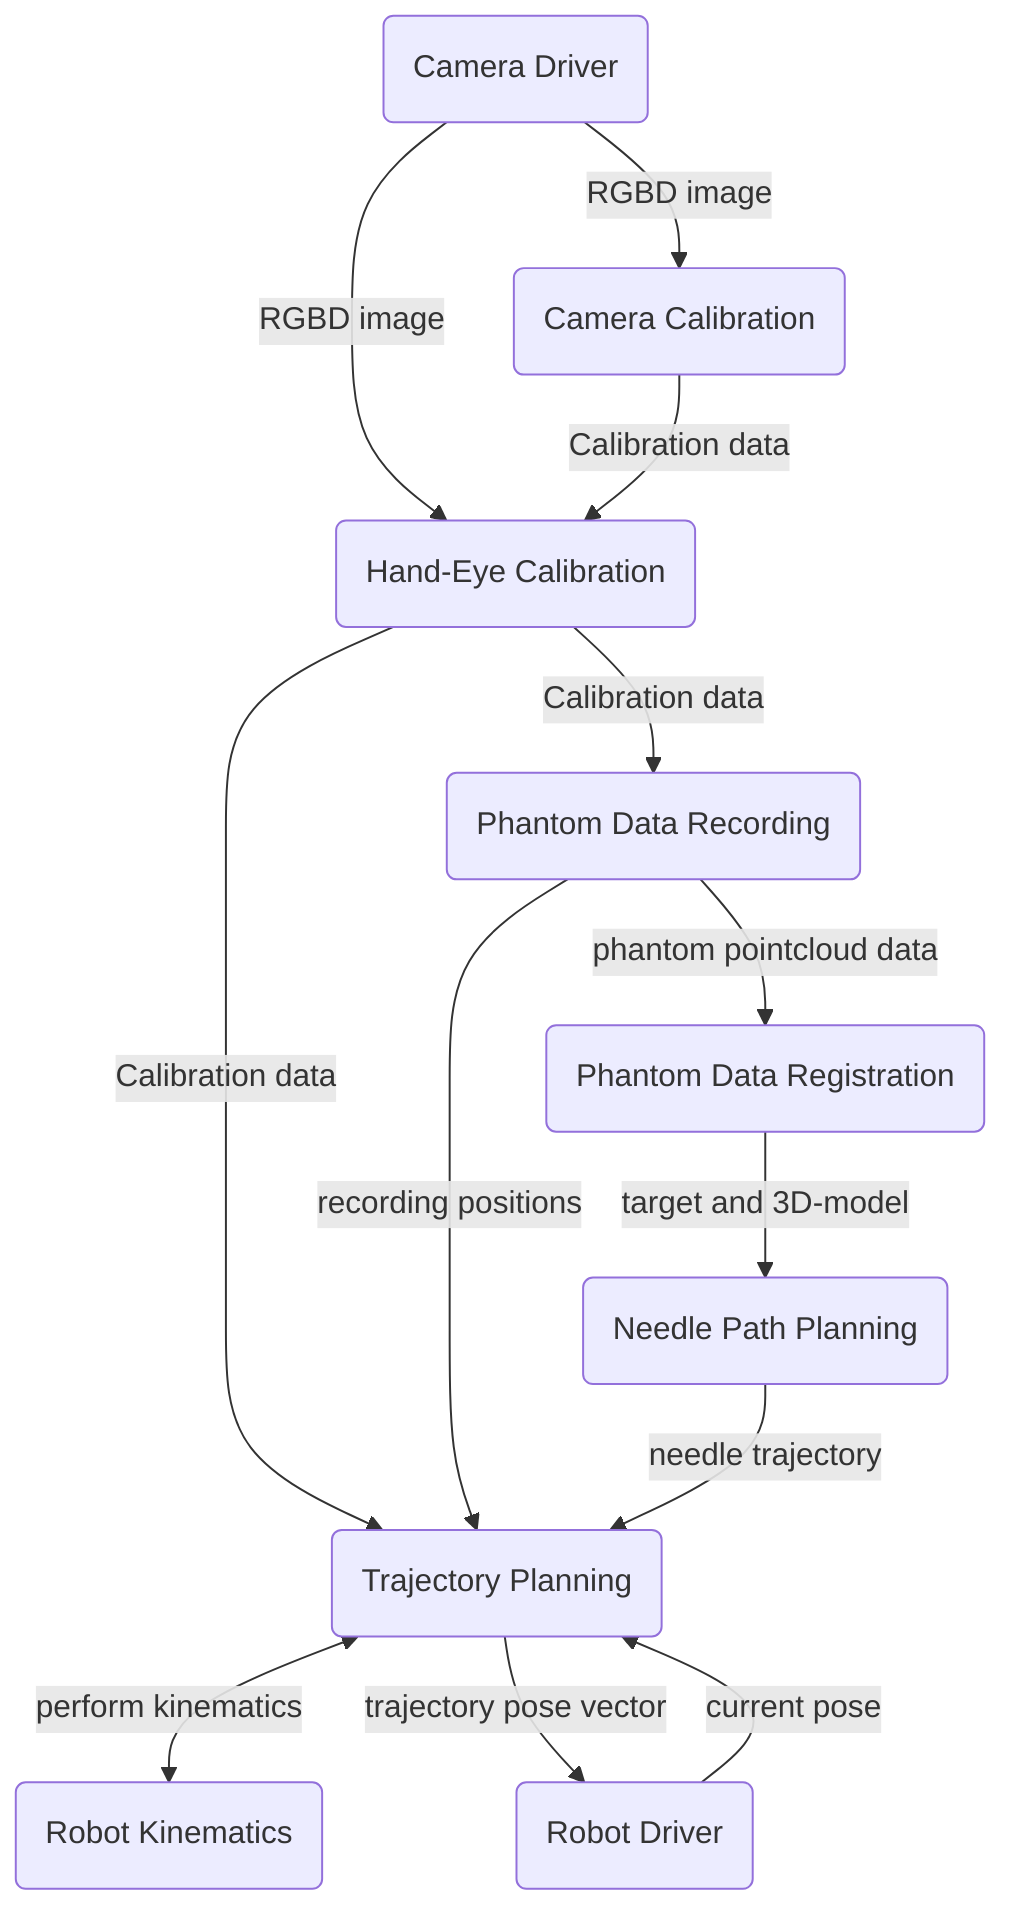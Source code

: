 flowchart TD
    CamCal(Camera Calibration)
    CamDriv(Camera Driver)
    HandCal(Hand-Eye Calibration)
    TrajPlan(Trajectory Planning)
    PhanRec(Phantom Data Recording)
    PhanReg(Phantom Data Registration)
    NedPat(Needle Path Planning)
    RobDriv(Robot Driver)
    RobKin(Robot Kinematics)
    %%MotComp(Motion Compensation)

    CamDriv --> |RGBD image| HandCal
    CamDriv --> |RGBD image| CamCal

    CamCal --> |Calibration data| HandCal
    HandCal --> |Calibration data| PhanRec
    HandCal --> |Calibration data| TrajPlan

    PhanRec --> | phantom pointcloud data| PhanReg
    PhanRec --> | recording positions | TrajPlan
    PhanReg --> | target and 3D-model| NedPat
    NedPat --> |needle trajectory| TrajPlan
    

    TrajPlan <--> |perform kinematics| RobKin
    TrajPlan --> |trajectory pose vector| RobDriv
    RobDriv --> |current pose| TrajPlan